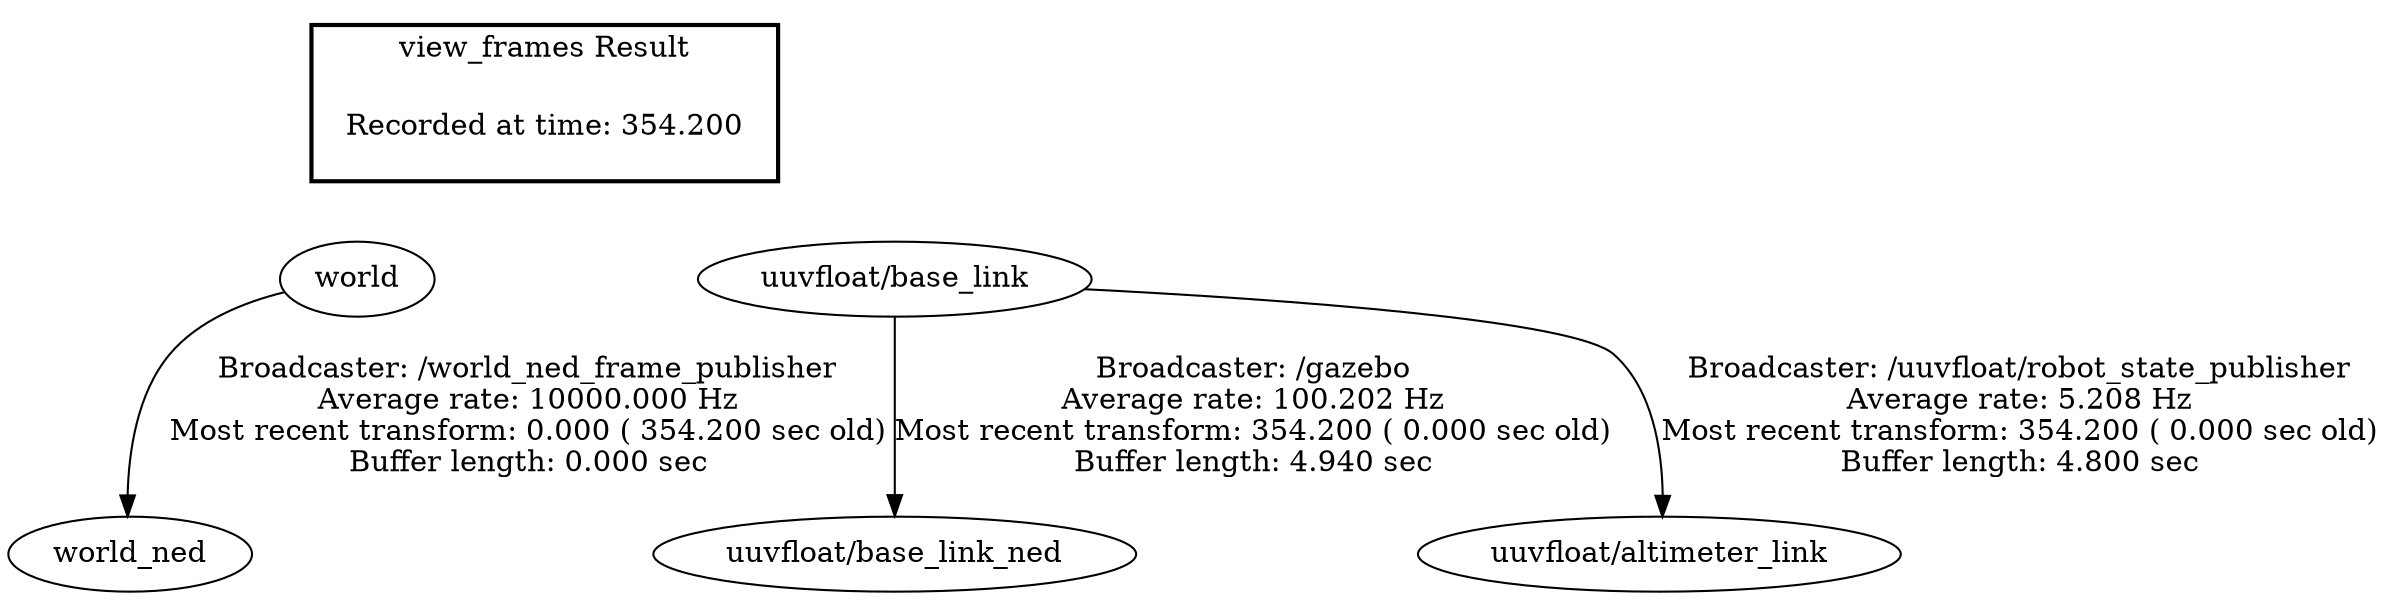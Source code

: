 digraph G {
"world" -> "world_ned"[label="Broadcaster: /world_ned_frame_publisher\nAverage rate: 10000.000 Hz\nMost recent transform: 0.000 ( 354.200 sec old)\nBuffer length: 0.000 sec\n"];
"uuvfloat/base_link" -> "uuvfloat/base_link_ned"[label="Broadcaster: /gazebo\nAverage rate: 100.202 Hz\nMost recent transform: 354.200 ( 0.000 sec old)\nBuffer length: 4.940 sec\n"];
"uuvfloat/base_link" -> "uuvfloat/altimeter_link"[label="Broadcaster: /uuvfloat/robot_state_publisher\nAverage rate: 5.208 Hz\nMost recent transform: 354.200 ( 0.000 sec old)\nBuffer length: 4.800 sec\n"];
edge [style=invis];
 subgraph cluster_legend { style=bold; color=black; label ="view_frames Result";
"Recorded at time: 354.200"[ shape=plaintext ] ;
 }->"world";
edge [style=invis];
 subgraph cluster_legend { style=bold; color=black; label ="view_frames Result";
"Recorded at time: 354.200"[ shape=plaintext ] ;
 }->"uuvfloat/base_link";
}